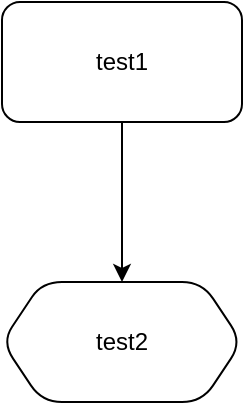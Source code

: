 <mxfile>
    <diagram id="0npyShyze6xdj65VPGwd" name="第 1 页">
        <mxGraphModel dx="1173" dy="431" grid="1" gridSize="10" guides="1" tooltips="1" connect="1" arrows="1" fold="1" page="1" pageScale="1" pageWidth="827" pageHeight="1169" background="#ffffff" math="0" shadow="0">
            <root>
                <mxCell id="0"/>
                <mxCell id="1" parent="0"/>
                <mxCell id="4" value="" style="edgeStyle=none;html=1;rounded=1;" edge="1" parent="1" source="2" target="3">
                    <mxGeometry relative="1" as="geometry"/>
                </mxCell>
                <mxCell id="2" value="test1" style="rounded=1;whiteSpace=wrap;html=1;" vertex="1" parent="1">
                    <mxGeometry x="250" y="80" width="120" height="60" as="geometry"/>
                </mxCell>
                <mxCell id="3" value="test2" style="shape=hexagon;perimeter=hexagonPerimeter2;whiteSpace=wrap;html=1;fixedSize=1;rounded=1;" vertex="1" parent="1">
                    <mxGeometry x="250" y="220" width="120" height="60" as="geometry"/>
                </mxCell>
            </root>
        </mxGraphModel>
    </diagram>
</mxfile>